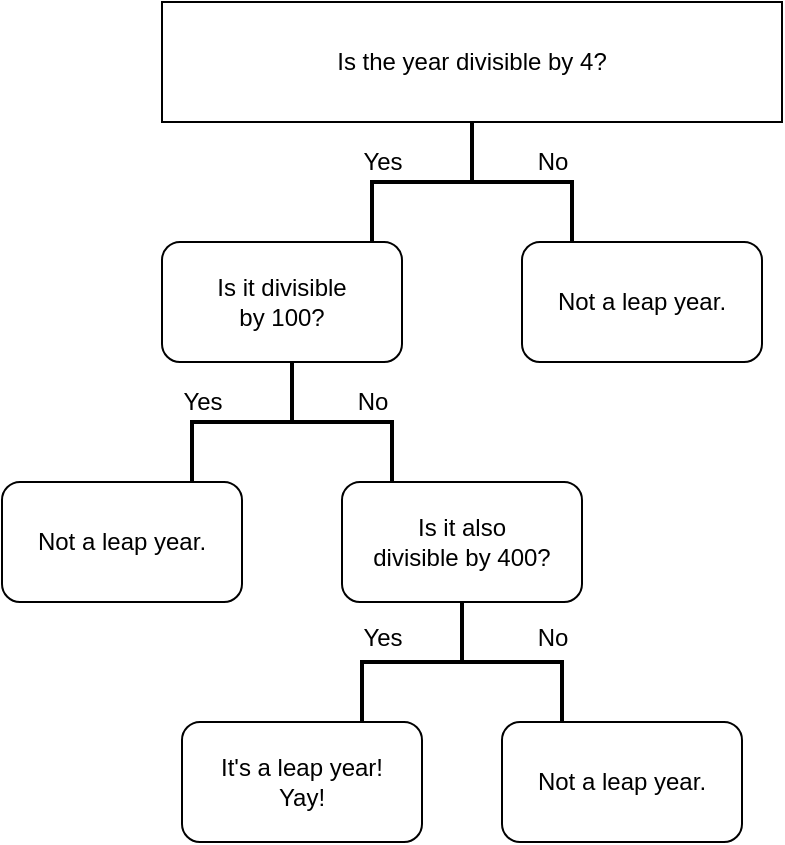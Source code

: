 <mxfile version="15.0.3" type="github"><diagram id="2vDC8EeW9OwynZXaOO-n" name="Page-1"><mxGraphModel dx="1422" dy="762" grid="1" gridSize="10" guides="1" tooltips="1" connect="1" arrows="1" fold="1" page="1" pageScale="1" pageWidth="850" pageHeight="1100" math="0" shadow="0"><root><mxCell id="0"/><mxCell id="1" parent="0"/><mxCell id="gBku6mgQIPsNkrvf2lms-26" value="" style="strokeWidth=2;html=1;shape=mxgraph.flowchart.annotation_2;align=left;labelPosition=right;pointerEvents=1;rotation=90;" vertex="1" parent="1"><mxGeometry x="300" y="240" width="70" height="100" as="geometry"/></mxCell><mxCell id="gBku6mgQIPsNkrvf2lms-3" value="" style="strokeWidth=2;html=1;shape=mxgraph.flowchart.annotation_2;align=left;labelPosition=right;pointerEvents=1;rotation=90;" vertex="1" parent="1"><mxGeometry x="390" y="120" width="70" height="100" as="geometry"/></mxCell><mxCell id="gBku6mgQIPsNkrvf2lms-2" value="Is the year divisible by 4?" style="rounded=0;whiteSpace=wrap;html=1;" vertex="1" parent="1"><mxGeometry x="270" y="80" width="310" height="60" as="geometry"/></mxCell><mxCell id="gBku6mgQIPsNkrvf2lms-6" value="Not a leap year." style="rounded=1;whiteSpace=wrap;html=1;" vertex="1" parent="1"><mxGeometry x="450" y="200" width="120" height="60" as="geometry"/></mxCell><mxCell id="gBku6mgQIPsNkrvf2lms-14" value="Yes" style="text;html=1;align=center;verticalAlign=middle;resizable=0;points=[];autosize=1;strokeColor=none;" vertex="1" parent="1"><mxGeometry x="360" y="150" width="40" height="20" as="geometry"/></mxCell><mxCell id="gBku6mgQIPsNkrvf2lms-15" value="No" style="text;html=1;align=center;verticalAlign=middle;resizable=0;points=[];autosize=1;strokeColor=none;" vertex="1" parent="1"><mxGeometry x="450" y="150" width="30" height="20" as="geometry"/></mxCell><mxCell id="gBku6mgQIPsNkrvf2lms-4" value="Is it divisible &lt;br&gt;by 100?" style="rounded=1;whiteSpace=wrap;html=1;" vertex="1" parent="1"><mxGeometry x="270" y="200" width="120" height="60" as="geometry"/></mxCell><mxCell id="gBku6mgQIPsNkrvf2lms-20" value="" style="strokeWidth=2;html=1;shape=mxgraph.flowchart.annotation_2;align=left;labelPosition=right;pointerEvents=1;rotation=90;" vertex="1" parent="1"><mxGeometry x="382.5" y="360" width="75" height="100" as="geometry"/></mxCell><mxCell id="gBku6mgQIPsNkrvf2lms-21" value="Yes" style="text;html=1;align=center;verticalAlign=middle;resizable=0;points=[];autosize=1;strokeColor=none;" vertex="1" parent="1"><mxGeometry x="360" y="387.5" width="40" height="20" as="geometry"/></mxCell><mxCell id="gBku6mgQIPsNkrvf2lms-22" value="No" style="text;html=1;align=center;verticalAlign=middle;resizable=0;points=[];autosize=1;strokeColor=none;" vertex="1" parent="1"><mxGeometry x="450" y="387.5" width="30" height="20" as="geometry"/></mxCell><mxCell id="gBku6mgQIPsNkrvf2lms-12" value="Not a leap year." style="rounded=1;whiteSpace=wrap;html=1;" vertex="1" parent="1"><mxGeometry x="190" y="320" width="120" height="60" as="geometry"/></mxCell><mxCell id="gBku6mgQIPsNkrvf2lms-23" value="&lt;span&gt;Is it also&lt;/span&gt;&lt;br&gt;&lt;span&gt;divisible by 400?&lt;/span&gt;" style="rounded=1;whiteSpace=wrap;html=1;" vertex="1" parent="1"><mxGeometry x="360" y="320" width="120" height="60" as="geometry"/></mxCell><mxCell id="gBku6mgQIPsNkrvf2lms-27" value="Yes" style="text;html=1;align=center;verticalAlign=middle;resizable=0;points=[];autosize=1;strokeColor=none;" vertex="1" parent="1"><mxGeometry x="270" y="270" width="40" height="20" as="geometry"/></mxCell><mxCell id="gBku6mgQIPsNkrvf2lms-28" value="No" style="text;html=1;align=center;verticalAlign=middle;resizable=0;points=[];autosize=1;strokeColor=none;" vertex="1" parent="1"><mxGeometry x="360" y="270" width="30" height="20" as="geometry"/></mxCell><mxCell id="gBku6mgQIPsNkrvf2lms-29" value="It's a leap year!&lt;br&gt;Yay!" style="rounded=1;whiteSpace=wrap;html=1;" vertex="1" parent="1"><mxGeometry x="280" y="440" width="120" height="60" as="geometry"/></mxCell><mxCell id="gBku6mgQIPsNkrvf2lms-30" value="Not a leap year." style="rounded=1;whiteSpace=wrap;html=1;" vertex="1" parent="1"><mxGeometry x="440" y="440" width="120" height="60" as="geometry"/></mxCell></root></mxGraphModel></diagram></mxfile>